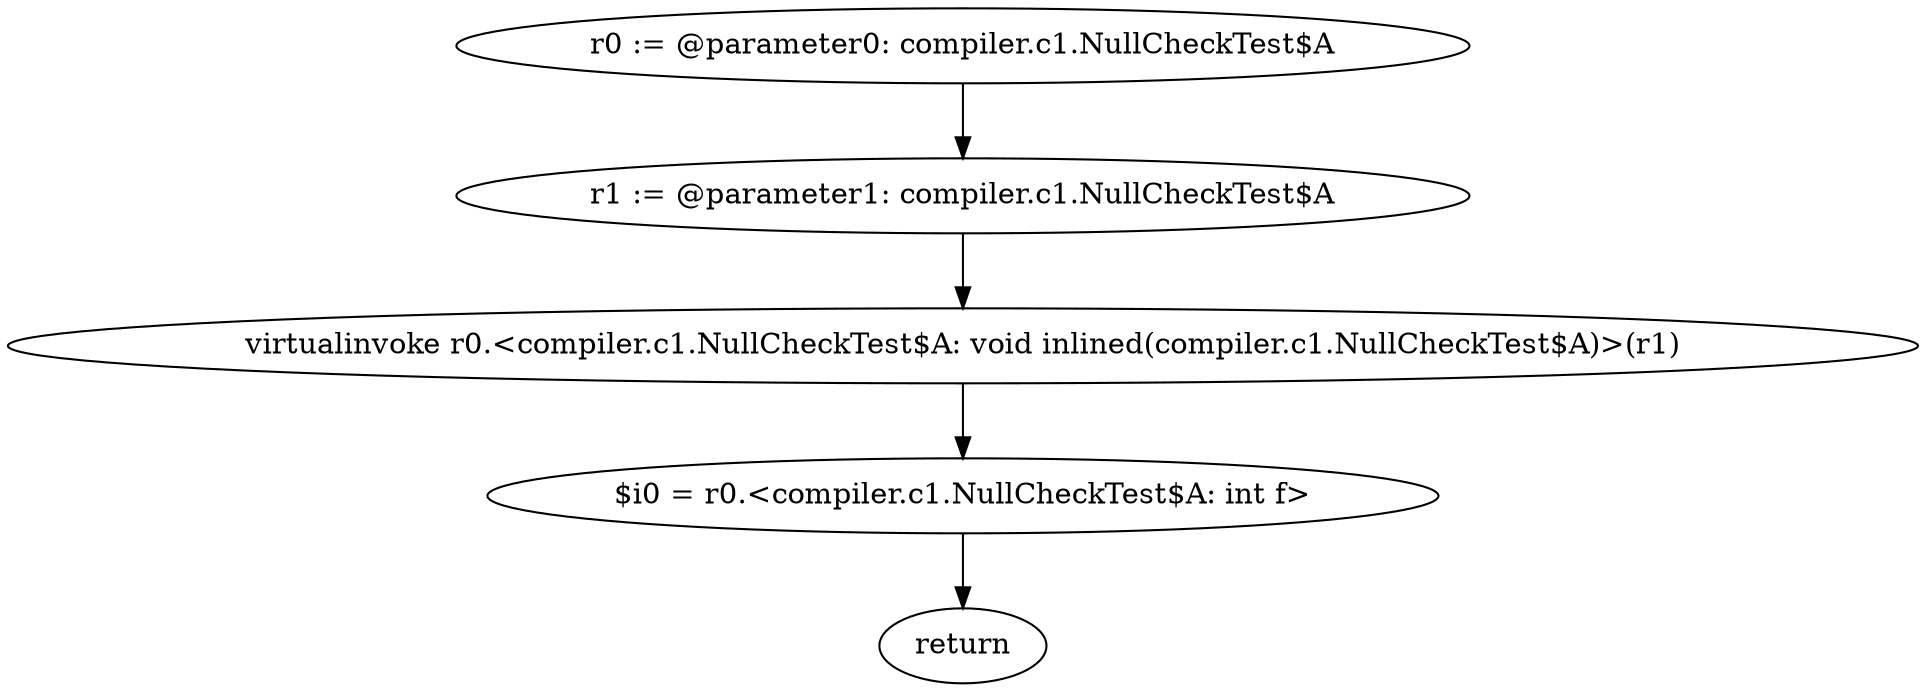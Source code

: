 digraph "unitGraph" {
    "r0 := @parameter0: compiler.c1.NullCheckTest$A"
    "r1 := @parameter1: compiler.c1.NullCheckTest$A"
    "virtualinvoke r0.<compiler.c1.NullCheckTest$A: void inlined(compiler.c1.NullCheckTest$A)>(r1)"
    "$i0 = r0.<compiler.c1.NullCheckTest$A: int f>"
    "return"
    "r0 := @parameter0: compiler.c1.NullCheckTest$A"->"r1 := @parameter1: compiler.c1.NullCheckTest$A";
    "r1 := @parameter1: compiler.c1.NullCheckTest$A"->"virtualinvoke r0.<compiler.c1.NullCheckTest$A: void inlined(compiler.c1.NullCheckTest$A)>(r1)";
    "virtualinvoke r0.<compiler.c1.NullCheckTest$A: void inlined(compiler.c1.NullCheckTest$A)>(r1)"->"$i0 = r0.<compiler.c1.NullCheckTest$A: int f>";
    "$i0 = r0.<compiler.c1.NullCheckTest$A: int f>"->"return";
}
